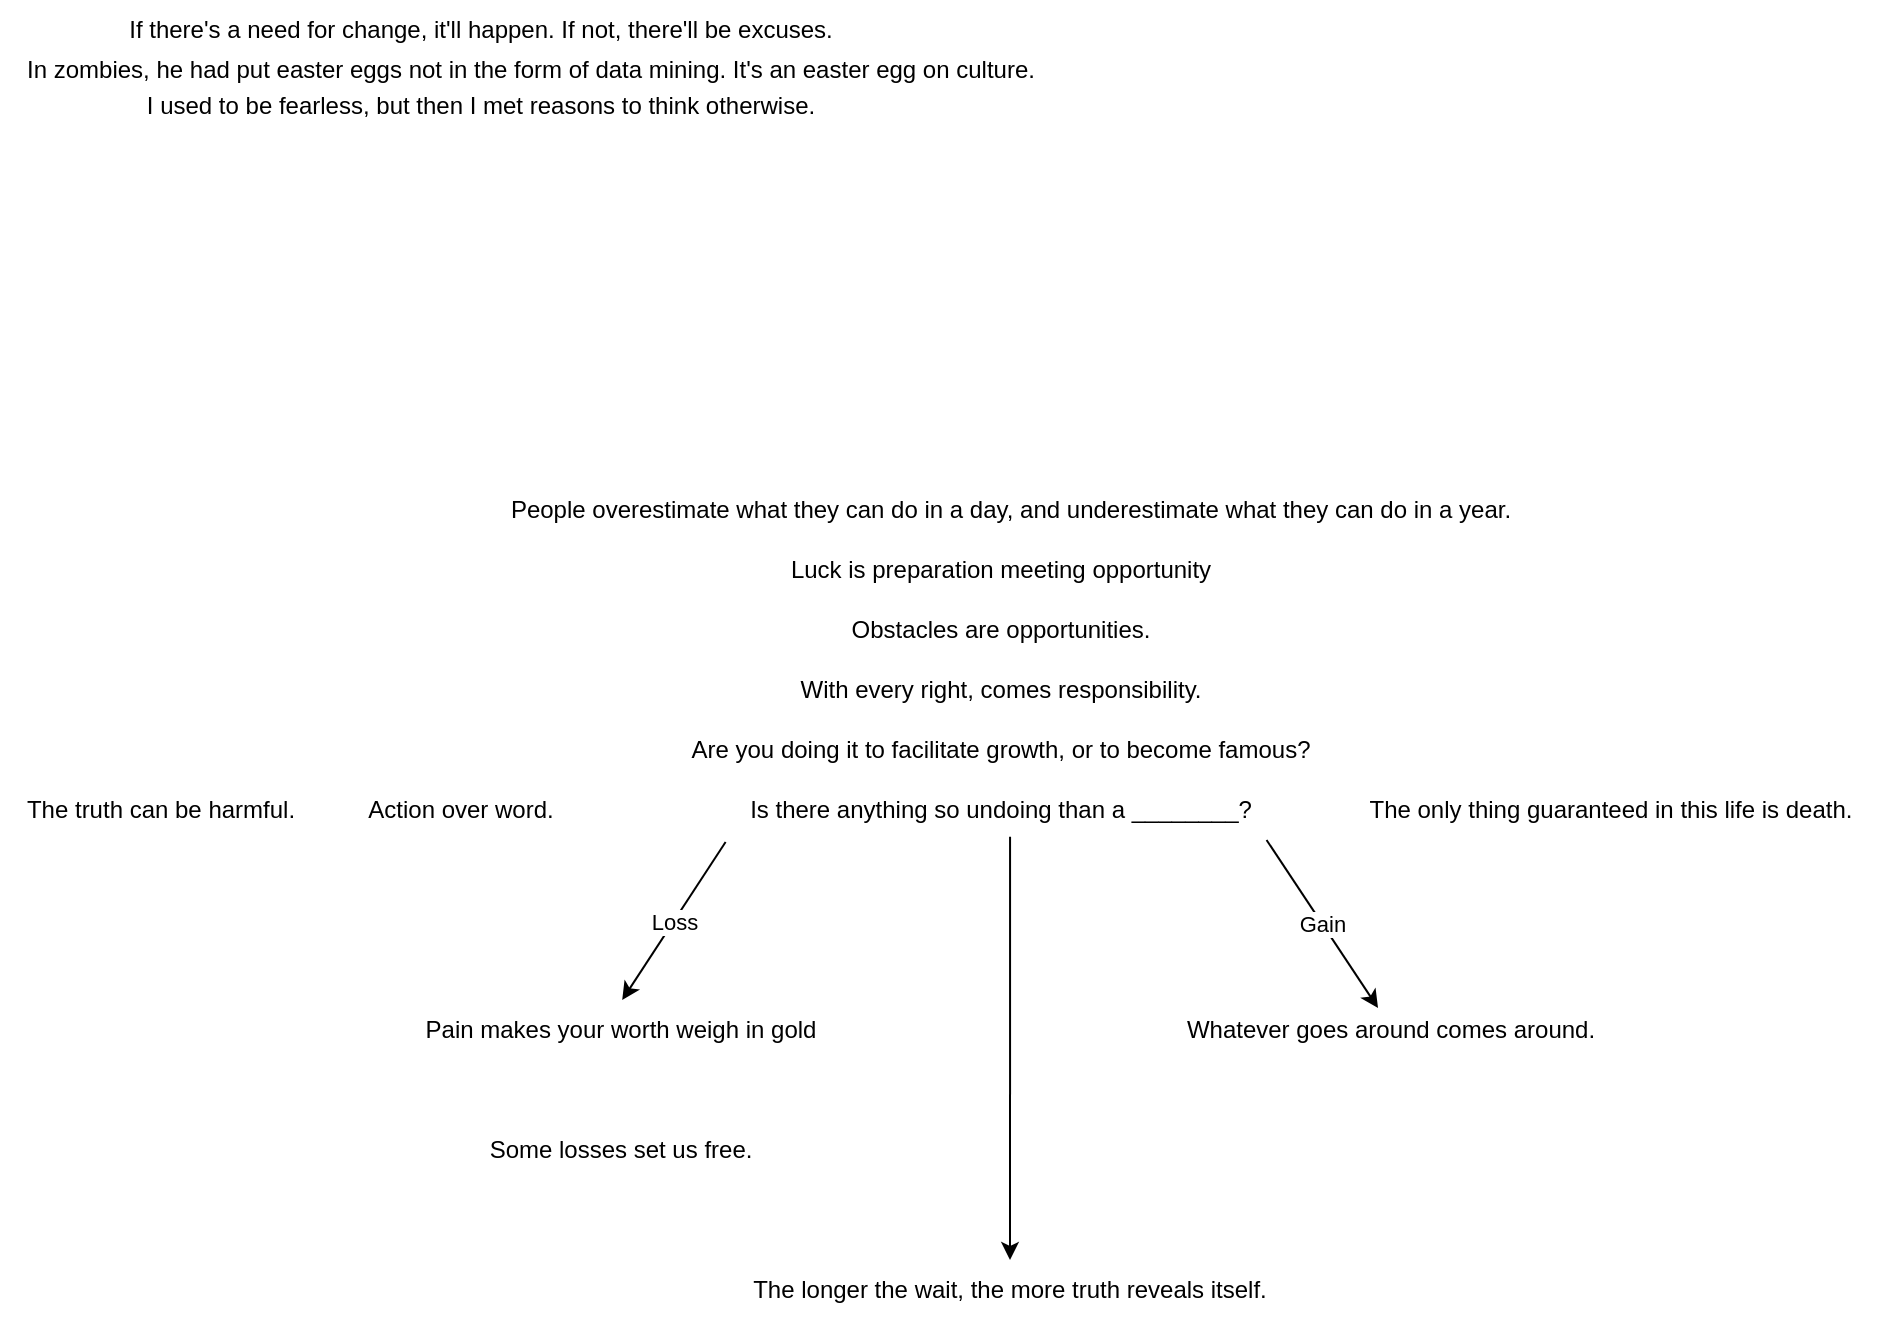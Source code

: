 <mxfile version="25.0.1">
  <diagram name="Page-1" id="BnbvyaOT_vO8Rth5V9e3">
    <mxGraphModel dx="2284" dy="782" grid="1" gridSize="10" guides="1" tooltips="1" connect="1" arrows="1" fold="1" page="1" pageScale="1" pageWidth="850" pageHeight="1100" math="0" shadow="0">
      <root>
        <mxCell id="0" />
        <mxCell id="1" parent="0" />
        <mxCell id="dBGmrAgM-QVq-BA463TX-1" value="Some losses set us free." style="text;html=1;align=center;verticalAlign=middle;resizable=0;points=[];autosize=1;strokeColor=none;fillColor=none;" parent="1" vertex="1">
          <mxGeometry x="190" y="610" width="160" height="30" as="geometry" />
        </mxCell>
        <mxCell id="dBGmrAgM-QVq-BA463TX-2" value="Pain makes your worth weigh in gold" style="text;html=1;align=center;verticalAlign=middle;resizable=0;points=[];autosize=1;strokeColor=none;fillColor=none;" parent="1" vertex="1">
          <mxGeometry x="160" y="550" width="220" height="30" as="geometry" />
        </mxCell>
        <mxCell id="dBGmrAgM-QVq-BA463TX-3" value="Is there anything so undoing than a ________?" style="text;html=1;align=center;verticalAlign=middle;resizable=0;points=[];autosize=1;strokeColor=none;fillColor=none;" parent="1" vertex="1">
          <mxGeometry x="320" y="440" width="280" height="30" as="geometry" />
        </mxCell>
        <mxCell id="dBGmrAgM-QVq-BA463TX-4" value="People overestimate what they can do in a day, and underestimate what they can do in a year." style="text;html=1;align=center;verticalAlign=middle;resizable=0;points=[];autosize=1;strokeColor=none;fillColor=none;" parent="1" vertex="1">
          <mxGeometry x="205" y="290" width="520" height="30" as="geometry" />
        </mxCell>
        <mxCell id="dBGmrAgM-QVq-BA463TX-5" value="With every right, comes responsibility." style="text;html=1;align=center;verticalAlign=middle;resizable=0;points=[];autosize=1;strokeColor=none;fillColor=none;" parent="1" vertex="1">
          <mxGeometry x="345" y="380" width="230" height="30" as="geometry" />
        </mxCell>
        <mxCell id="dBGmrAgM-QVq-BA463TX-6" value="Are you doing it to facilitate growth, or to become famous?" style="text;html=1;align=center;verticalAlign=middle;resizable=0;points=[];autosize=1;strokeColor=none;fillColor=none;" parent="1" vertex="1">
          <mxGeometry x="290" y="410" width="340" height="30" as="geometry" />
        </mxCell>
        <mxCell id="lUODGQ_9CcD3UOm_i-vy-1" value="Obstacles are opportunities." style="text;html=1;align=center;verticalAlign=middle;resizable=0;points=[];autosize=1;strokeColor=none;fillColor=none;" parent="1" vertex="1">
          <mxGeometry x="375" y="350" width="170" height="30" as="geometry" />
        </mxCell>
        <mxCell id="lUODGQ_9CcD3UOm_i-vy-2" value="Luck is preparation meeting opportunity" style="text;html=1;align=center;verticalAlign=middle;resizable=0;points=[];autosize=1;strokeColor=none;fillColor=none;" parent="1" vertex="1">
          <mxGeometry x="345" y="320" width="230" height="30" as="geometry" />
        </mxCell>
        <mxCell id="lUODGQ_9CcD3UOm_i-vy-4" value="Action over word." style="text;html=1;align=center;verticalAlign=middle;resizable=0;points=[];autosize=1;strokeColor=none;fillColor=none;" parent="1" vertex="1">
          <mxGeometry x="130" y="440" width="120" height="30" as="geometry" />
        </mxCell>
        <mxCell id="lUODGQ_9CcD3UOm_i-vy-5" value="If there&#39;s a need for change, it&#39;ll happen. If not, there&#39;ll be excuses." style="text;html=1;align=center;verticalAlign=middle;resizable=0;points=[];autosize=1;strokeColor=none;fillColor=none;" parent="1" vertex="1">
          <mxGeometry x="10" y="50" width="380" height="30" as="geometry" />
        </mxCell>
        <mxCell id="lUODGQ_9CcD3UOm_i-vy-6" value="The truth can be harmful." style="text;html=1;align=center;verticalAlign=middle;resizable=0;points=[];autosize=1;strokeColor=none;fillColor=none;" parent="1" vertex="1">
          <mxGeometry x="-40" y="440" width="160" height="30" as="geometry" />
        </mxCell>
        <mxCell id="lUODGQ_9CcD3UOm_i-vy-9" value="The only thing guaranteed in this life is death." style="text;html=1;align=center;verticalAlign=middle;resizable=0;points=[];autosize=1;strokeColor=none;fillColor=none;" parent="1" vertex="1">
          <mxGeometry x="630" y="440" width="270" height="30" as="geometry" />
        </mxCell>
        <mxCell id="lUODGQ_9CcD3UOm_i-vy-10" value="" style="endArrow=classic;html=1;rounded=0;exitX=0.518;exitY=0.947;exitDx=0;exitDy=0;exitPerimeter=0;" parent="1" source="dBGmrAgM-QVq-BA463TX-3" target="lUODGQ_9CcD3UOm_i-vy-11" edge="1">
          <mxGeometry width="50" height="50" relative="1" as="geometry">
            <mxPoint x="450" y="350" as="sourcePoint" />
            <mxPoint x="470" y="590" as="targetPoint" />
          </mxGeometry>
        </mxCell>
        <mxCell id="lUODGQ_9CcD3UOm_i-vy-11" value="The longer the wait, the more truth reveals itself." style="text;html=1;align=center;verticalAlign=middle;whiteSpace=wrap;rounded=0;" parent="1" vertex="1">
          <mxGeometry x="315" y="680" width="300" height="30" as="geometry" />
        </mxCell>
        <mxCell id="lUODGQ_9CcD3UOm_i-vy-12" value="In zombies, he had put easter eggs not in the form of data mining. It&#39;s an easter egg on culture." style="text;html=1;align=center;verticalAlign=middle;resizable=0;points=[];autosize=1;strokeColor=none;fillColor=none;" parent="1" vertex="1">
          <mxGeometry x="-40" y="70" width="530" height="30" as="geometry" />
        </mxCell>
        <mxCell id="lUODGQ_9CcD3UOm_i-vy-14" value="&lt;div&gt;I used to be fearless, but then I met reasons to think otherwise.&lt;br&gt;&lt;/div&gt;&lt;div&gt;&lt;br&gt;&lt;/div&gt;" style="text;html=1;align=center;verticalAlign=middle;resizable=0;points=[];autosize=1;strokeColor=none;fillColor=none;" parent="1" vertex="1">
          <mxGeometry x="15" y="90" width="370" height="40" as="geometry" />
        </mxCell>
        <mxCell id="1xzJ9CbN2i8jtsQfj5fC-8" value="Whatever goes around comes around." style="text;html=1;align=center;verticalAlign=middle;resizable=0;points=[];autosize=1;strokeColor=none;fillColor=none;" vertex="1" parent="1">
          <mxGeometry x="540" y="550" width="230" height="30" as="geometry" />
        </mxCell>
        <mxCell id="1xzJ9CbN2i8jtsQfj5fC-10" value="" style="endArrow=classic;html=1;rounded=0;exitX=0.01;exitY=1.033;exitDx=0;exitDy=0;exitPerimeter=0;entryX=0.505;entryY=0;entryDx=0;entryDy=0;entryPerimeter=0;" edge="1" parent="1" source="dBGmrAgM-QVq-BA463TX-3" target="dBGmrAgM-QVq-BA463TX-2">
          <mxGeometry relative="1" as="geometry">
            <mxPoint x="330" y="500" as="sourcePoint" />
            <mxPoint x="430" y="500" as="targetPoint" />
          </mxGeometry>
        </mxCell>
        <mxCell id="1xzJ9CbN2i8jtsQfj5fC-11" value="&lt;div&gt;Loss&lt;/div&gt;" style="edgeLabel;resizable=0;html=1;;align=center;verticalAlign=middle;" connectable="0" vertex="1" parent="1xzJ9CbN2i8jtsQfj5fC-10">
          <mxGeometry relative="1" as="geometry" />
        </mxCell>
        <mxCell id="1xzJ9CbN2i8jtsQfj5fC-12" value="" style="endArrow=classic;html=1;rounded=0;exitX=0.976;exitY=1;exitDx=0;exitDy=0;exitPerimeter=0;entryX=0.474;entryY=0.133;entryDx=0;entryDy=0;entryPerimeter=0;" edge="1" parent="1" source="dBGmrAgM-QVq-BA463TX-3" target="1xzJ9CbN2i8jtsQfj5fC-8">
          <mxGeometry relative="1" as="geometry">
            <mxPoint x="530" y="490" as="sourcePoint" />
            <mxPoint x="630" y="490" as="targetPoint" />
          </mxGeometry>
        </mxCell>
        <mxCell id="1xzJ9CbN2i8jtsQfj5fC-13" value="Gain" style="edgeLabel;resizable=0;html=1;;align=center;verticalAlign=middle;" connectable="0" vertex="1" parent="1xzJ9CbN2i8jtsQfj5fC-12">
          <mxGeometry relative="1" as="geometry" />
        </mxCell>
      </root>
    </mxGraphModel>
  </diagram>
</mxfile>
